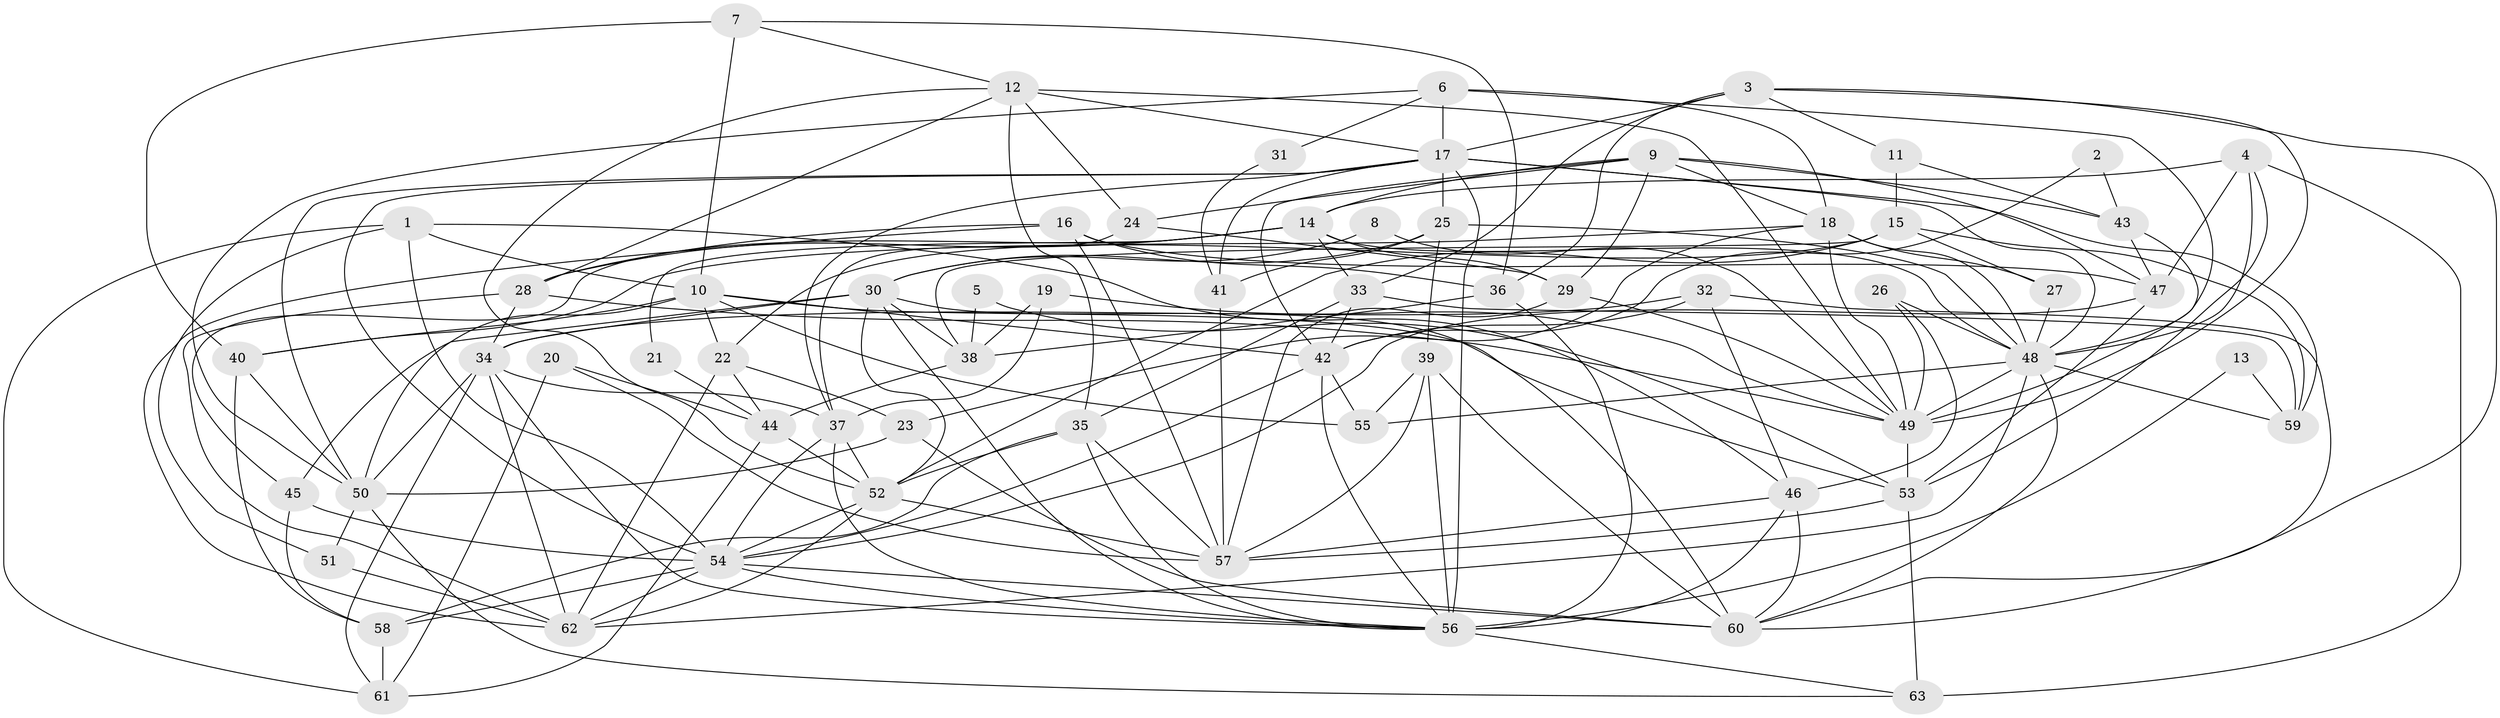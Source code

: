 // original degree distribution, {3: 0.288, 6: 0.112, 2: 0.152, 7: 0.032, 5: 0.168, 4: 0.224, 8: 0.016, 9: 0.008}
// Generated by graph-tools (version 1.1) at 2025/50/03/09/25 03:50:13]
// undirected, 63 vertices, 180 edges
graph export_dot {
graph [start="1"]
  node [color=gray90,style=filled];
  1;
  2;
  3;
  4;
  5;
  6;
  7;
  8;
  9;
  10;
  11;
  12;
  13;
  14;
  15;
  16;
  17;
  18;
  19;
  20;
  21;
  22;
  23;
  24;
  25;
  26;
  27;
  28;
  29;
  30;
  31;
  32;
  33;
  34;
  35;
  36;
  37;
  38;
  39;
  40;
  41;
  42;
  43;
  44;
  45;
  46;
  47;
  48;
  49;
  50;
  51;
  52;
  53;
  54;
  55;
  56;
  57;
  58;
  59;
  60;
  61;
  62;
  63;
  1 -- 10 [weight=1.0];
  1 -- 46 [weight=1.0];
  1 -- 51 [weight=1.0];
  1 -- 54 [weight=1.0];
  1 -- 61 [weight=1.0];
  2 -- 42 [weight=1.0];
  2 -- 43 [weight=1.0];
  3 -- 11 [weight=1.0];
  3 -- 17 [weight=1.0];
  3 -- 33 [weight=1.0];
  3 -- 36 [weight=1.0];
  3 -- 49 [weight=1.0];
  3 -- 60 [weight=1.0];
  4 -- 14 [weight=1.0];
  4 -- 47 [weight=1.0];
  4 -- 48 [weight=1.0];
  4 -- 53 [weight=1.0];
  4 -- 63 [weight=1.0];
  5 -- 38 [weight=1.0];
  5 -- 53 [weight=1.0];
  6 -- 17 [weight=1.0];
  6 -- 18 [weight=1.0];
  6 -- 31 [weight=1.0];
  6 -- 48 [weight=1.0];
  6 -- 50 [weight=1.0];
  7 -- 10 [weight=1.0];
  7 -- 12 [weight=1.0];
  7 -- 36 [weight=1.0];
  7 -- 40 [weight=1.0];
  8 -- 30 [weight=1.0];
  8 -- 49 [weight=1.0];
  9 -- 14 [weight=1.0];
  9 -- 18 [weight=1.0];
  9 -- 24 [weight=1.0];
  9 -- 29 [weight=1.0];
  9 -- 42 [weight=1.0];
  9 -- 43 [weight=1.0];
  9 -- 47 [weight=1.0];
  10 -- 22 [weight=2.0];
  10 -- 40 [weight=1.0];
  10 -- 42 [weight=1.0];
  10 -- 50 [weight=1.0];
  10 -- 53 [weight=1.0];
  10 -- 55 [weight=1.0];
  11 -- 15 [weight=1.0];
  11 -- 43 [weight=1.0];
  12 -- 17 [weight=1.0];
  12 -- 24 [weight=1.0];
  12 -- 28 [weight=1.0];
  12 -- 35 [weight=1.0];
  12 -- 49 [weight=1.0];
  12 -- 52 [weight=1.0];
  13 -- 56 [weight=1.0];
  13 -- 59 [weight=1.0];
  14 -- 21 [weight=1.0];
  14 -- 28 [weight=1.0];
  14 -- 29 [weight=1.0];
  14 -- 33 [weight=1.0];
  14 -- 45 [weight=1.0];
  14 -- 48 [weight=1.0];
  15 -- 22 [weight=1.0];
  15 -- 27 [weight=1.0];
  15 -- 38 [weight=1.0];
  15 -- 52 [weight=1.0];
  15 -- 59 [weight=1.0];
  16 -- 28 [weight=1.0];
  16 -- 36 [weight=1.0];
  16 -- 47 [weight=1.0];
  16 -- 57 [weight=1.0];
  16 -- 62 [weight=1.0];
  17 -- 25 [weight=1.0];
  17 -- 37 [weight=1.0];
  17 -- 41 [weight=1.0];
  17 -- 48 [weight=1.0];
  17 -- 50 [weight=1.0];
  17 -- 54 [weight=1.0];
  17 -- 56 [weight=2.0];
  17 -- 59 [weight=1.0];
  18 -- 23 [weight=1.0];
  18 -- 27 [weight=1.0];
  18 -- 40 [weight=1.0];
  18 -- 48 [weight=1.0];
  18 -- 49 [weight=1.0];
  19 -- 37 [weight=1.0];
  19 -- 38 [weight=1.0];
  19 -- 49 [weight=1.0];
  20 -- 44 [weight=1.0];
  20 -- 57 [weight=1.0];
  20 -- 61 [weight=1.0];
  21 -- 44 [weight=1.0];
  22 -- 23 [weight=1.0];
  22 -- 44 [weight=1.0];
  22 -- 62 [weight=1.0];
  23 -- 50 [weight=1.0];
  23 -- 60 [weight=1.0];
  24 -- 29 [weight=1.0];
  24 -- 37 [weight=1.0];
  25 -- 30 [weight=1.0];
  25 -- 39 [weight=1.0];
  25 -- 41 [weight=1.0];
  25 -- 48 [weight=1.0];
  26 -- 46 [weight=1.0];
  26 -- 48 [weight=1.0];
  26 -- 49 [weight=1.0];
  27 -- 48 [weight=1.0];
  28 -- 34 [weight=1.0];
  28 -- 49 [weight=1.0];
  28 -- 62 [weight=1.0];
  29 -- 49 [weight=1.0];
  29 -- 57 [weight=1.0];
  30 -- 34 [weight=1.0];
  30 -- 38 [weight=1.0];
  30 -- 45 [weight=1.0];
  30 -- 52 [weight=1.0];
  30 -- 56 [weight=1.0];
  30 -- 60 [weight=2.0];
  31 -- 41 [weight=1.0];
  32 -- 34 [weight=1.0];
  32 -- 42 [weight=1.0];
  32 -- 46 [weight=1.0];
  32 -- 60 [weight=1.0];
  33 -- 35 [weight=1.0];
  33 -- 42 [weight=1.0];
  33 -- 59 [weight=1.0];
  34 -- 37 [weight=1.0];
  34 -- 50 [weight=1.0];
  34 -- 56 [weight=1.0];
  34 -- 61 [weight=1.0];
  34 -- 62 [weight=1.0];
  35 -- 52 [weight=1.0];
  35 -- 56 [weight=1.0];
  35 -- 57 [weight=1.0];
  35 -- 58 [weight=1.0];
  36 -- 38 [weight=1.0];
  36 -- 56 [weight=1.0];
  37 -- 52 [weight=1.0];
  37 -- 54 [weight=1.0];
  37 -- 56 [weight=1.0];
  38 -- 44 [weight=1.0];
  39 -- 55 [weight=1.0];
  39 -- 56 [weight=1.0];
  39 -- 57 [weight=1.0];
  39 -- 60 [weight=1.0];
  40 -- 50 [weight=1.0];
  40 -- 58 [weight=1.0];
  41 -- 57 [weight=1.0];
  42 -- 54 [weight=1.0];
  42 -- 55 [weight=1.0];
  42 -- 56 [weight=1.0];
  43 -- 47 [weight=1.0];
  43 -- 49 [weight=1.0];
  44 -- 52 [weight=1.0];
  44 -- 61 [weight=1.0];
  45 -- 54 [weight=1.0];
  45 -- 58 [weight=1.0];
  46 -- 56 [weight=1.0];
  46 -- 57 [weight=1.0];
  46 -- 60 [weight=1.0];
  47 -- 53 [weight=1.0];
  47 -- 54 [weight=1.0];
  48 -- 49 [weight=2.0];
  48 -- 55 [weight=1.0];
  48 -- 59 [weight=1.0];
  48 -- 60 [weight=1.0];
  48 -- 62 [weight=1.0];
  49 -- 53 [weight=1.0];
  50 -- 51 [weight=1.0];
  50 -- 63 [weight=1.0];
  51 -- 62 [weight=1.0];
  52 -- 54 [weight=1.0];
  52 -- 57 [weight=1.0];
  52 -- 62 [weight=1.0];
  53 -- 57 [weight=1.0];
  53 -- 63 [weight=1.0];
  54 -- 56 [weight=1.0];
  54 -- 58 [weight=1.0];
  54 -- 60 [weight=1.0];
  54 -- 62 [weight=1.0];
  56 -- 63 [weight=1.0];
  58 -- 61 [weight=1.0];
}
